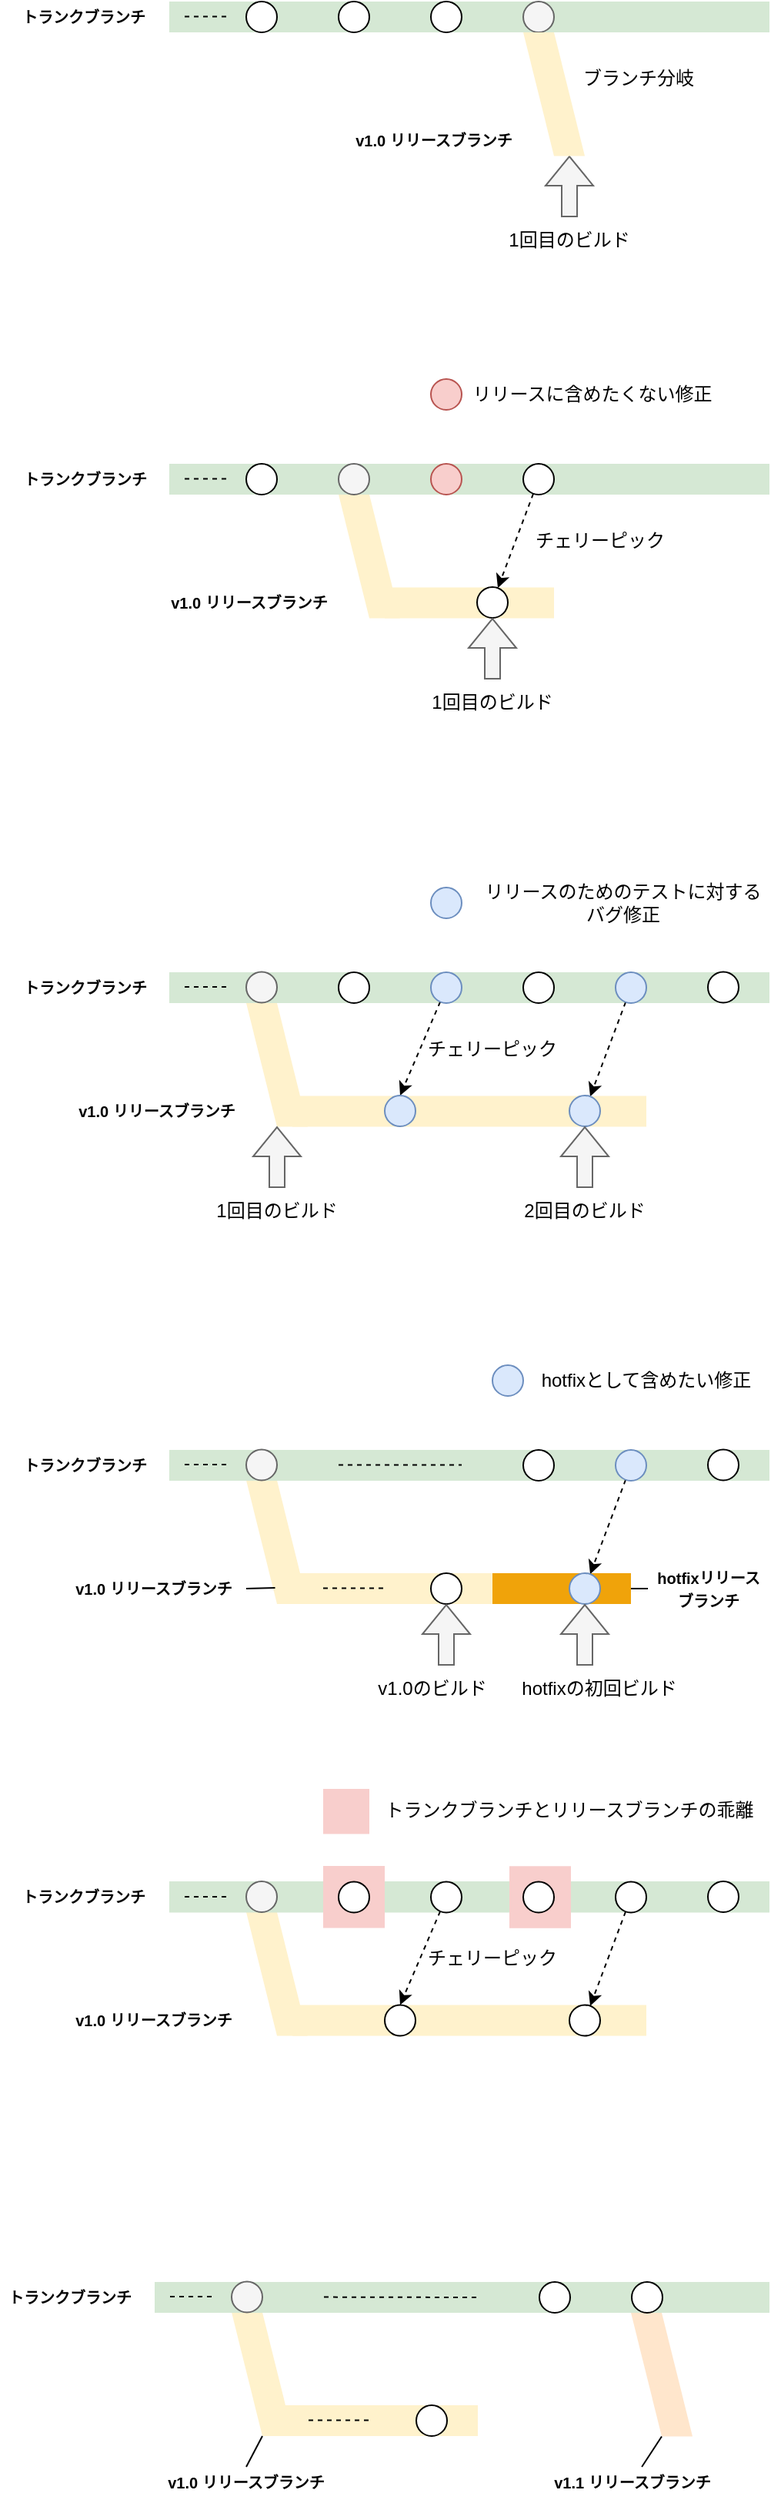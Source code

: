 <mxfile version="24.7.7">
  <diagram name="ページ1" id="_p8y2ZMvJbF9bzFV4q6h">
    <mxGraphModel dx="920" dy="581" grid="1" gridSize="10" guides="1" tooltips="1" connect="1" arrows="1" fold="1" page="1" pageScale="1" pageWidth="827" pageHeight="1169" math="0" shadow="0">
      <root>
        <mxCell id="0" />
        <mxCell id="1" parent="0" />
        <mxCell id="YSzRyxxZKu7olnSzr28_-48" value="" style="group" parent="1" vertex="1" connectable="0">
          <mxGeometry x="390" y="1520" width="100" height="80.25" as="geometry" />
        </mxCell>
        <mxCell id="YSzRyxxZKu7olnSzr28_-45" value="" style="shape=parallelogram;perimeter=parallelogramPerimeter;whiteSpace=wrap;html=1;fixedSize=1;fillColor=#ffe6cc;strokeColor=none;flipH=1;" parent="YSzRyxxZKu7olnSzr28_-48" vertex="1">
          <mxGeometry x="20" width="40" height="80.25" as="geometry" />
        </mxCell>
        <mxCell id="YSzRyxxZKu7olnSzr28_-2" value="" style="rounded=0;whiteSpace=wrap;html=1;fillColor=#f0a30a;strokeColor=none;fontColor=#000000;" parent="1" vertex="1">
          <mxGeometry x="320" y="1040" width="90" height="20" as="geometry" />
        </mxCell>
        <mxCell id="YSzRyxxZKu7olnSzr28_-1" value="" style="group" parent="1" vertex="1" connectable="0">
          <mxGeometry x="160" y="979.75" width="160" height="80.25" as="geometry" />
        </mxCell>
        <mxCell id="HbvzMS01daK5KtU9_YOO-90" value="" style="rounded=0;whiteSpace=wrap;html=1;fillColor=#fff2cc;strokeColor=none;" parent="YSzRyxxZKu7olnSzr28_-1" vertex="1">
          <mxGeometry x="30" y="60.25" width="130" height="20" as="geometry" />
        </mxCell>
        <mxCell id="lpfqvlLdq34NH5uHOWzO-2" value="" style="shape=parallelogram;perimeter=parallelogramPerimeter;whiteSpace=wrap;html=1;fixedSize=1;fillColor=#fff2cc;strokeColor=none;flipH=1;" parent="YSzRyxxZKu7olnSzr28_-1" vertex="1">
          <mxGeometry width="40" height="80.25" as="geometry" />
        </mxCell>
        <mxCell id="lpfqvlLdq34NH5uHOWzO-17" value="" style="group" parent="1" vertex="1" connectable="0">
          <mxGeometry x="220" y="340" width="260" height="80.25" as="geometry" />
        </mxCell>
        <mxCell id="lpfqvlLdq34NH5uHOWzO-18" value="" style="rounded=0;whiteSpace=wrap;html=1;fillColor=#fff2cc;strokeColor=none;" parent="lpfqvlLdq34NH5uHOWzO-17" vertex="1">
          <mxGeometry x="30" y="60.25" width="110" height="20" as="geometry" />
        </mxCell>
        <mxCell id="lpfqvlLdq34NH5uHOWzO-19" value="" style="shape=parallelogram;perimeter=parallelogramPerimeter;whiteSpace=wrap;html=1;fixedSize=1;fillColor=#fff2cc;strokeColor=none;flipH=1;" parent="lpfqvlLdq34NH5uHOWzO-17" vertex="1">
          <mxGeometry width="40" height="80.25" as="geometry" />
        </mxCell>
        <mxCell id="lpfqvlLdq34NH5uHOWzO-12" value="" style="group" parent="1" vertex="1" connectable="0">
          <mxGeometry x="160" y="670" width="260" height="80.25" as="geometry" />
        </mxCell>
        <mxCell id="lpfqvlLdq34NH5uHOWzO-13" value="" style="rounded=0;whiteSpace=wrap;html=1;fillColor=#fff2cc;strokeColor=none;" parent="lpfqvlLdq34NH5uHOWzO-12" vertex="1">
          <mxGeometry x="30" y="60.25" width="230" height="20" as="geometry" />
        </mxCell>
        <mxCell id="lpfqvlLdq34NH5uHOWzO-14" value="" style="shape=parallelogram;perimeter=parallelogramPerimeter;whiteSpace=wrap;html=1;fixedSize=1;fillColor=#fff2cc;strokeColor=none;flipH=1;" parent="lpfqvlLdq34NH5uHOWzO-12" vertex="1">
          <mxGeometry width="40" height="80.25" as="geometry" />
        </mxCell>
        <mxCell id="lpfqvlLdq34NH5uHOWzO-7" value="" style="group" parent="1" vertex="1" connectable="0">
          <mxGeometry x="160" y="1260" width="260" height="80.25" as="geometry" />
        </mxCell>
        <mxCell id="lpfqvlLdq34NH5uHOWzO-4" value="" style="rounded=0;whiteSpace=wrap;html=1;fillColor=#fff2cc;strokeColor=none;" parent="lpfqvlLdq34NH5uHOWzO-7" vertex="1">
          <mxGeometry x="30" y="60.25" width="230" height="20" as="geometry" />
        </mxCell>
        <mxCell id="lpfqvlLdq34NH5uHOWzO-5" value="" style="shape=parallelogram;perimeter=parallelogramPerimeter;whiteSpace=wrap;html=1;fixedSize=1;fillColor=#fff2cc;strokeColor=none;flipH=1;" parent="lpfqvlLdq34NH5uHOWzO-7" vertex="1">
          <mxGeometry width="40" height="80.25" as="geometry" />
        </mxCell>
        <mxCell id="qTluzcmFmL69i6N4RuAm-2" value="" style="rounded=0;whiteSpace=wrap;html=1;fillColor=#d5e8d4;strokeColor=none;" parent="1" vertex="1">
          <mxGeometry x="110" y="1240" width="390" height="20.25" as="geometry" />
        </mxCell>
        <mxCell id="2vuED8A4F-XmMgElCVzB-1" value="" style="rounded=0;whiteSpace=wrap;html=1;fillColor=#f8cecc;strokeColor=none;" parent="1" vertex="1">
          <mxGeometry x="331" y="1230.13" width="40" height="40.25" as="geometry" />
        </mxCell>
        <mxCell id="p1uvAuJWru4tgl7bkKN8-22" value="" style="rounded=0;whiteSpace=wrap;html=1;fillColor=#d5e8d4;strokeColor=none;" parent="1" vertex="1">
          <mxGeometry x="110" y="20" width="390" height="20" as="geometry" />
        </mxCell>
        <mxCell id="qTluzcmFmL69i6N4RuAm-30" value="" style="rounded=0;whiteSpace=wrap;html=1;fillColor=#f8cecc;strokeColor=none;" parent="1" vertex="1">
          <mxGeometry x="210" y="1230" width="40" height="40.25" as="geometry" />
        </mxCell>
        <mxCell id="p1uvAuJWru4tgl7bkKN8-8" value="" style="ellipse;whiteSpace=wrap;html=1;aspect=fixed;" parent="1" vertex="1">
          <mxGeometry x="160" y="20" width="20" height="20" as="geometry" />
        </mxCell>
        <mxCell id="Q-xTxNDlCBi8yUghtBU0-15" value="" style="ellipse;whiteSpace=wrap;html=1;aspect=fixed;" parent="1" vertex="1">
          <mxGeometry x="220" y="20" width="20" height="20" as="geometry" />
        </mxCell>
        <mxCell id="kbSniEzKT8dJjR5d77Om-10" value="" style="ellipse;whiteSpace=wrap;html=1;aspect=fixed;" parent="1" vertex="1">
          <mxGeometry x="280" y="20" width="20" height="20" as="geometry" />
        </mxCell>
        <mxCell id="kbSniEzKT8dJjR5d77Om-11" value="" style="ellipse;whiteSpace=wrap;html=1;aspect=fixed;fillColor=#f5f5f5;strokeColor=#666666;fontColor=#333333;" parent="1" vertex="1">
          <mxGeometry x="340" y="20" width="20" height="20" as="geometry" />
        </mxCell>
        <mxCell id="p1uvAuJWru4tgl7bkKN8-2" value="&lt;font style=&quot;font-size: 10px;&quot;&gt;&lt;b&gt;トランクブランチ&lt;/b&gt;&lt;/font&gt;" style="text;html=1;strokeColor=none;fillColor=none;align=center;verticalAlign=middle;whiteSpace=wrap;rounded=0;" parent="1" vertex="1">
          <mxGeometry x="9" y="19.38" width="91" height="21.25" as="geometry" />
        </mxCell>
        <mxCell id="p1uvAuJWru4tgl7bkKN8-4" value="&lt;b&gt;&lt;font style=&quot;font-size: 10px;&quot;&gt;v1.0 リリースブランチ&lt;/font&gt;&lt;/b&gt;" style="text;html=1;strokeColor=none;fillColor=none;align=center;verticalAlign=middle;whiteSpace=wrap;rounded=0;" parent="1" vertex="1">
          <mxGeometry x="224" y="100.25" width="116" height="20" as="geometry" />
        </mxCell>
        <mxCell id="HbvzMS01daK5KtU9_YOO-7" value="" style="rounded=0;whiteSpace=wrap;html=1;fillColor=#d5e8d4;strokeColor=none;" parent="1" vertex="1">
          <mxGeometry x="110" y="650" width="390" height="20" as="geometry" />
        </mxCell>
        <mxCell id="HbvzMS01daK5KtU9_YOO-16" value="" style="ellipse;whiteSpace=wrap;html=1;aspect=fixed;fillColor=#f5f5f5;fontColor=#333333;strokeColor=#666666;" parent="1" vertex="1">
          <mxGeometry x="160" y="649.75" width="20" height="20" as="geometry" />
        </mxCell>
        <mxCell id="HbvzMS01daK5KtU9_YOO-36" style="rounded=0;orthogonalLoop=1;jettySize=auto;html=1;entryX=0.5;entryY=0;entryDx=0;entryDy=0;dashed=1;" parent="1" source="HbvzMS01daK5KtU9_YOO-23" target="HbvzMS01daK5KtU9_YOO-33" edge="1">
          <mxGeometry relative="1" as="geometry" />
        </mxCell>
        <mxCell id="HbvzMS01daK5KtU9_YOO-23" value="" style="ellipse;whiteSpace=wrap;html=1;aspect=fixed;fillColor=#dae8fc;strokeColor=#6c8ebf;" parent="1" vertex="1">
          <mxGeometry x="280" y="650" width="20" height="20" as="geometry" />
        </mxCell>
        <mxCell id="HbvzMS01daK5KtU9_YOO-25" value="" style="ellipse;whiteSpace=wrap;html=1;aspect=fixed;" parent="1" vertex="1">
          <mxGeometry x="340" y="650" width="20" height="20" as="geometry" />
        </mxCell>
        <mxCell id="HbvzMS01daK5KtU9_YOO-37" style="rounded=0;orthogonalLoop=1;jettySize=auto;html=1;dashed=1;" parent="1" source="HbvzMS01daK5KtU9_YOO-26" target="HbvzMS01daK5KtU9_YOO-34" edge="1">
          <mxGeometry relative="1" as="geometry" />
        </mxCell>
        <mxCell id="HbvzMS01daK5KtU9_YOO-26" value="" style="ellipse;whiteSpace=wrap;html=1;aspect=fixed;fillColor=#dae8fc;strokeColor=#6c8ebf;" parent="1" vertex="1">
          <mxGeometry x="400" y="650" width="20" height="20" as="geometry" />
        </mxCell>
        <mxCell id="HbvzMS01daK5KtU9_YOO-29" value="" style="ellipse;whiteSpace=wrap;html=1;aspect=fixed;" parent="1" vertex="1">
          <mxGeometry x="460" y="649.75" width="20" height="20" as="geometry" />
        </mxCell>
        <mxCell id="HbvzMS01daK5KtU9_YOO-33" value="" style="ellipse;whiteSpace=wrap;html=1;aspect=fixed;fillColor=#dae8fc;strokeColor=#6c8ebf;" parent="1" vertex="1">
          <mxGeometry x="250" y="730" width="20" height="20" as="geometry" />
        </mxCell>
        <mxCell id="HbvzMS01daK5KtU9_YOO-34" value="" style="ellipse;whiteSpace=wrap;html=1;aspect=fixed;fillColor=#dae8fc;strokeColor=#6c8ebf;" parent="1" vertex="1">
          <mxGeometry x="370" y="730" width="20" height="20" as="geometry" />
        </mxCell>
        <mxCell id="HbvzMS01daK5KtU9_YOO-39" value="" style="ellipse;whiteSpace=wrap;html=1;aspect=fixed;fillColor=#dae8fc;strokeColor=#6c8ebf;" parent="1" vertex="1">
          <mxGeometry x="280" y="595" width="20" height="20" as="geometry" />
        </mxCell>
        <mxCell id="HbvzMS01daK5KtU9_YOO-40" value="リリースのためのテストに対するバグ修正" style="text;html=1;align=center;verticalAlign=middle;whiteSpace=wrap;rounded=0;" parent="1" vertex="1">
          <mxGeometry x="310" y="590" width="190" height="30" as="geometry" />
        </mxCell>
        <mxCell id="HbvzMS01daK5KtU9_YOO-46" value="チェリーピック" style="text;html=1;align=center;verticalAlign=middle;whiteSpace=wrap;rounded=0;" parent="1" vertex="1">
          <mxGeometry x="270" y="685" width="100" height="30" as="geometry" />
        </mxCell>
        <mxCell id="HbvzMS01daK5KtU9_YOO-47" value="" style="ellipse;whiteSpace=wrap;html=1;aspect=fixed;" parent="1" vertex="1">
          <mxGeometry x="220" y="650" width="20" height="20" as="geometry" />
        </mxCell>
        <mxCell id="HbvzMS01daK5KtU9_YOO-51" value="" style="rounded=0;whiteSpace=wrap;html=1;fillColor=#d5e8d4;strokeColor=none;" parent="1" vertex="1">
          <mxGeometry x="110" y="320" width="390" height="20" as="geometry" />
        </mxCell>
        <mxCell id="HbvzMS01daK5KtU9_YOO-54" value="" style="ellipse;whiteSpace=wrap;html=1;aspect=fixed;" parent="1" vertex="1">
          <mxGeometry x="160" y="320" width="20" height="20" as="geometry" />
        </mxCell>
        <mxCell id="HbvzMS01daK5KtU9_YOO-56" value="" style="ellipse;whiteSpace=wrap;html=1;aspect=fixed;fillColor=#f5f5f5;fontColor=#333333;strokeColor=#666666;" parent="1" vertex="1">
          <mxGeometry x="220" y="320" width="20" height="20" as="geometry" />
        </mxCell>
        <mxCell id="HbvzMS01daK5KtU9_YOO-58" value="" style="ellipse;whiteSpace=wrap;html=1;aspect=fixed;fillColor=#f8cecc;strokeColor=#b85450;" parent="1" vertex="1">
          <mxGeometry x="280" y="320" width="20" height="20" as="geometry" />
        </mxCell>
        <mxCell id="HbvzMS01daK5KtU9_YOO-64" style="rounded=0;orthogonalLoop=1;jettySize=auto;html=1;dashed=1;" parent="1" source="HbvzMS01daK5KtU9_YOO-60" target="HbvzMS01daK5KtU9_YOO-63" edge="1">
          <mxGeometry relative="1" as="geometry" />
        </mxCell>
        <mxCell id="HbvzMS01daK5KtU9_YOO-60" value="" style="ellipse;whiteSpace=wrap;html=1;aspect=fixed;" parent="1" vertex="1">
          <mxGeometry x="340" y="320" width="20" height="20" as="geometry" />
        </mxCell>
        <mxCell id="HbvzMS01daK5KtU9_YOO-63" value="" style="ellipse;whiteSpace=wrap;html=1;aspect=fixed;" parent="1" vertex="1">
          <mxGeometry x="310" y="400" width="20" height="20" as="geometry" />
        </mxCell>
        <mxCell id="HbvzMS01daK5KtU9_YOO-65" value="チェリーピック" style="text;html=1;align=center;verticalAlign=middle;whiteSpace=wrap;rounded=0;" parent="1" vertex="1">
          <mxGeometry x="340" y="355" width="100" height="30" as="geometry" />
        </mxCell>
        <mxCell id="HbvzMS01daK5KtU9_YOO-66" value="" style="ellipse;whiteSpace=wrap;html=1;aspect=fixed;fillColor=#f8cecc;strokeColor=#b85450;" parent="1" vertex="1">
          <mxGeometry x="280" y="265" width="20" height="20" as="geometry" />
        </mxCell>
        <mxCell id="HbvzMS01daK5KtU9_YOO-67" value="リリースに含めたくない修正" style="text;html=1;align=center;verticalAlign=middle;whiteSpace=wrap;rounded=0;fontFamily=Helvetica;fontSize=12;fontColor=default;" parent="1" vertex="1">
          <mxGeometry x="300" y="260" width="170" height="30" as="geometry" />
        </mxCell>
        <mxCell id="HbvzMS01daK5KtU9_YOO-68" value="" style="shape=flexArrow;endArrow=classic;html=1;rounded=0;fillColor=#f5f5f5;strokeColor=#666666;" parent="1" edge="1">
          <mxGeometry width="50" height="50" relative="1" as="geometry">
            <mxPoint x="370" y="160" as="sourcePoint" />
            <mxPoint x="370" y="120" as="targetPoint" />
          </mxGeometry>
        </mxCell>
        <mxCell id="HbvzMS01daK5KtU9_YOO-69" value="1回目のビルド" style="text;html=1;align=center;verticalAlign=middle;whiteSpace=wrap;rounded=0;fontFamily=Helvetica;fontSize=12;fontColor=default;" parent="1" vertex="1">
          <mxGeometry x="320" y="160" width="100" height="30" as="geometry" />
        </mxCell>
        <mxCell id="HbvzMS01daK5KtU9_YOO-82" value="" style="shape=flexArrow;endArrow=classic;html=1;rounded=0;fillColor=#f5f5f5;strokeColor=#666666;" parent="1" edge="1">
          <mxGeometry width="50" height="50" relative="1" as="geometry">
            <mxPoint x="320" y="460" as="sourcePoint" />
            <mxPoint x="320" y="420" as="targetPoint" />
          </mxGeometry>
        </mxCell>
        <mxCell id="HbvzMS01daK5KtU9_YOO-83" value="1回目のビルド" style="text;html=1;align=center;verticalAlign=middle;whiteSpace=wrap;rounded=0;fontFamily=Helvetica;fontSize=12;fontColor=default;" parent="1" vertex="1">
          <mxGeometry x="270" y="460" width="100" height="30" as="geometry" />
        </mxCell>
        <mxCell id="HbvzMS01daK5KtU9_YOO-84" value="" style="shape=flexArrow;endArrow=classic;html=1;rounded=0;fillColor=#f5f5f5;strokeColor=#666666;" parent="1" edge="1">
          <mxGeometry width="50" height="50" relative="1" as="geometry">
            <mxPoint x="180" y="790" as="sourcePoint" />
            <mxPoint x="180" y="750" as="targetPoint" />
          </mxGeometry>
        </mxCell>
        <mxCell id="HbvzMS01daK5KtU9_YOO-85" value="1回目のビルド" style="text;html=1;align=center;verticalAlign=middle;whiteSpace=wrap;rounded=0;fontFamily=Helvetica;fontSize=12;fontColor=default;" parent="1" vertex="1">
          <mxGeometry x="130" y="790" width="100" height="30" as="geometry" />
        </mxCell>
        <mxCell id="HbvzMS01daK5KtU9_YOO-86" value="" style="shape=flexArrow;endArrow=classic;html=1;rounded=0;fillColor=#f5f5f5;strokeColor=#666666;" parent="1" edge="1">
          <mxGeometry width="50" height="50" relative="1" as="geometry">
            <mxPoint x="380" y="790" as="sourcePoint" />
            <mxPoint x="380" y="750" as="targetPoint" />
          </mxGeometry>
        </mxCell>
        <mxCell id="HbvzMS01daK5KtU9_YOO-87" value="2回目のビルド" style="text;html=1;align=center;verticalAlign=middle;whiteSpace=wrap;rounded=0;fontFamily=Helvetica;fontSize=12;fontColor=default;" parent="1" vertex="1">
          <mxGeometry x="330" y="790" width="100" height="30" as="geometry" />
        </mxCell>
        <mxCell id="HbvzMS01daK5KtU9_YOO-89" value="ブランチ分岐" style="text;html=1;align=center;verticalAlign=middle;whiteSpace=wrap;rounded=0;fontFamily=Helvetica;fontSize=12;fontColor=default;" parent="1" vertex="1">
          <mxGeometry x="370" y="55" width="90" height="30" as="geometry" />
        </mxCell>
        <mxCell id="HbvzMS01daK5KtU9_YOO-91" value="" style="rounded=0;whiteSpace=wrap;html=1;fillColor=#d5e8d4;strokeColor=none;" parent="1" vertex="1">
          <mxGeometry x="110" y="960" width="390" height="20" as="geometry" />
        </mxCell>
        <mxCell id="HbvzMS01daK5KtU9_YOO-94" value="" style="ellipse;whiteSpace=wrap;html=1;aspect=fixed;fillColor=#f5f5f5;fontColor=#333333;strokeColor=#666666;" parent="1" vertex="1">
          <mxGeometry x="160" y="959.75" width="20" height="20" as="geometry" />
        </mxCell>
        <mxCell id="YSzRyxxZKu7olnSzr28_-3" style="rounded=0;orthogonalLoop=1;jettySize=auto;html=1;entryX=0.531;entryY=0.869;entryDx=0;entryDy=0;endArrow=none;endFill=0;exitX=1;exitY=0.5;exitDx=0;exitDy=0;entryPerimeter=0;" parent="1" source="HbvzMS01daK5KtU9_YOO-96" target="lpfqvlLdq34NH5uHOWzO-2" edge="1">
          <mxGeometry relative="1" as="geometry" />
        </mxCell>
        <mxCell id="HbvzMS01daK5KtU9_YOO-96" value="&lt;b&gt;&lt;font style=&quot;font-size: 10px;&quot;&gt;v1.0 リリースブランチ&lt;/font&gt;&lt;/b&gt;" style="text;html=1;strokeColor=none;fillColor=none;align=center;verticalAlign=middle;whiteSpace=wrap;rounded=0;" parent="1" vertex="1">
          <mxGeometry x="40" y="1040" width="120" height="20" as="geometry" />
        </mxCell>
        <mxCell id="HbvzMS01daK5KtU9_YOO-102" value="" style="ellipse;whiteSpace=wrap;html=1;aspect=fixed;" parent="1" vertex="1">
          <mxGeometry x="340" y="960" width="20" height="20" as="geometry" />
        </mxCell>
        <mxCell id="HbvzMS01daK5KtU9_YOO-103" style="rounded=0;orthogonalLoop=1;jettySize=auto;html=1;dashed=1;" parent="1" source="HbvzMS01daK5KtU9_YOO-104" target="HbvzMS01daK5KtU9_YOO-109" edge="1">
          <mxGeometry relative="1" as="geometry" />
        </mxCell>
        <mxCell id="HbvzMS01daK5KtU9_YOO-104" value="" style="ellipse;whiteSpace=wrap;html=1;aspect=fixed;fillColor=#dae8fc;strokeColor=#6c8ebf;" parent="1" vertex="1">
          <mxGeometry x="400" y="960" width="20" height="20" as="geometry" />
        </mxCell>
        <mxCell id="HbvzMS01daK5KtU9_YOO-105" value="" style="ellipse;whiteSpace=wrap;html=1;aspect=fixed;" parent="1" vertex="1">
          <mxGeometry x="460" y="959.75" width="20" height="20" as="geometry" />
        </mxCell>
        <mxCell id="HbvzMS01daK5KtU9_YOO-108" value="" style="ellipse;whiteSpace=wrap;html=1;aspect=fixed;" parent="1" vertex="1">
          <mxGeometry x="280" y="1040" width="20" height="20" as="geometry" />
        </mxCell>
        <mxCell id="HbvzMS01daK5KtU9_YOO-109" value="" style="ellipse;whiteSpace=wrap;html=1;aspect=fixed;fillColor=#dae8fc;strokeColor=#6c8ebf;" parent="1" vertex="1">
          <mxGeometry x="370" y="1040" width="20" height="20" as="geometry" />
        </mxCell>
        <mxCell id="HbvzMS01daK5KtU9_YOO-110" value="" style="ellipse;whiteSpace=wrap;html=1;aspect=fixed;fillColor=#dae8fc;strokeColor=#6c8ebf;" parent="1" vertex="1">
          <mxGeometry x="320" y="905" width="20" height="20" as="geometry" />
        </mxCell>
        <mxCell id="HbvzMS01daK5KtU9_YOO-111" value="hotfixとして含めたい修正" style="text;html=1;align=center;verticalAlign=middle;whiteSpace=wrap;rounded=0;" parent="1" vertex="1">
          <mxGeometry x="340" y="900" width="160" height="30" as="geometry" />
        </mxCell>
        <mxCell id="HbvzMS01daK5KtU9_YOO-115" value="" style="shape=flexArrow;endArrow=classic;html=1;rounded=0;fillColor=#f5f5f5;strokeColor=#666666;" parent="1" edge="1">
          <mxGeometry width="50" height="50" relative="1" as="geometry">
            <mxPoint x="290" y="1100" as="sourcePoint" />
            <mxPoint x="290" y="1060" as="targetPoint" />
          </mxGeometry>
        </mxCell>
        <mxCell id="HbvzMS01daK5KtU9_YOO-116" value="v1.0のビルド" style="text;html=1;align=center;verticalAlign=middle;whiteSpace=wrap;rounded=0;fontFamily=Helvetica;fontSize=12;fontColor=default;" parent="1" vertex="1">
          <mxGeometry x="235.5" y="1100" width="90" height="30" as="geometry" />
        </mxCell>
        <mxCell id="HbvzMS01daK5KtU9_YOO-117" value="" style="shape=flexArrow;endArrow=classic;html=1;rounded=0;fillColor=#f5f5f5;strokeColor=#666666;" parent="1" edge="1">
          <mxGeometry width="50" height="50" relative="1" as="geometry">
            <mxPoint x="380" y="1100" as="sourcePoint" />
            <mxPoint x="380" y="1060" as="targetPoint" />
          </mxGeometry>
        </mxCell>
        <mxCell id="HbvzMS01daK5KtU9_YOO-118" value="hotfixの初回ビルド" style="text;html=1;align=center;verticalAlign=middle;whiteSpace=wrap;rounded=0;fontFamily=Helvetica;fontSize=12;fontColor=default;" parent="1" vertex="1">
          <mxGeometry x="330" y="1100" width="119" height="30" as="geometry" />
        </mxCell>
        <mxCell id="HbvzMS01daK5KtU9_YOO-120" value="" style="endArrow=none;html=1;rounded=0;dashed=1;endFill=0;" parent="1" edge="1">
          <mxGeometry width="50" height="50" relative="1" as="geometry">
            <mxPoint x="220" y="969.8" as="sourcePoint" />
            <mxPoint x="300" y="969.8" as="targetPoint" />
          </mxGeometry>
        </mxCell>
        <mxCell id="HbvzMS01daK5KtU9_YOO-123" value="" style="endArrow=none;html=1;rounded=0;dashed=1;endFill=0;" parent="1" edge="1">
          <mxGeometry width="50" height="50" relative="1" as="geometry">
            <mxPoint x="210" y="1049.8" as="sourcePoint" />
            <mxPoint x="250" y="1049.8" as="targetPoint" />
          </mxGeometry>
        </mxCell>
        <mxCell id="qTluzcmFmL69i6N4RuAm-5" value="" style="ellipse;whiteSpace=wrap;html=1;aspect=fixed;fillColor=#f5f5f5;fontColor=#333333;strokeColor=#666666;" parent="1" vertex="1">
          <mxGeometry x="160" y="1240" width="20" height="20" as="geometry" />
        </mxCell>
        <mxCell id="qTluzcmFmL69i6N4RuAm-10" style="rounded=0;orthogonalLoop=1;jettySize=auto;html=1;entryX=0.5;entryY=0;entryDx=0;entryDy=0;dashed=1;" parent="1" source="qTluzcmFmL69i6N4RuAm-11" target="qTluzcmFmL69i6N4RuAm-19" edge="1">
          <mxGeometry relative="1" as="geometry" />
        </mxCell>
        <mxCell id="qTluzcmFmL69i6N4RuAm-11" value="" style="ellipse;whiteSpace=wrap;html=1;aspect=fixed;" parent="1" vertex="1">
          <mxGeometry x="280" y="1240.25" width="20" height="20" as="geometry" />
        </mxCell>
        <mxCell id="qTluzcmFmL69i6N4RuAm-13" value="" style="ellipse;whiteSpace=wrap;html=1;aspect=fixed;" parent="1" vertex="1">
          <mxGeometry x="340" y="1240.25" width="20" height="20" as="geometry" />
        </mxCell>
        <mxCell id="qTluzcmFmL69i6N4RuAm-14" style="rounded=0;orthogonalLoop=1;jettySize=auto;html=1;dashed=1;" parent="1" source="qTluzcmFmL69i6N4RuAm-15" target="qTluzcmFmL69i6N4RuAm-20" edge="1">
          <mxGeometry relative="1" as="geometry" />
        </mxCell>
        <mxCell id="qTluzcmFmL69i6N4RuAm-15" value="" style="ellipse;whiteSpace=wrap;html=1;aspect=fixed;" parent="1" vertex="1">
          <mxGeometry x="400" y="1240.25" width="20" height="20" as="geometry" />
        </mxCell>
        <mxCell id="qTluzcmFmL69i6N4RuAm-16" value="" style="ellipse;whiteSpace=wrap;html=1;aspect=fixed;" parent="1" vertex="1">
          <mxGeometry x="460" y="1240" width="20" height="20" as="geometry" />
        </mxCell>
        <mxCell id="qTluzcmFmL69i6N4RuAm-19" value="" style="ellipse;whiteSpace=wrap;html=1;aspect=fixed;" parent="1" vertex="1">
          <mxGeometry x="250" y="1320.25" width="20" height="20" as="geometry" />
        </mxCell>
        <mxCell id="qTluzcmFmL69i6N4RuAm-20" value="" style="ellipse;whiteSpace=wrap;html=1;aspect=fixed;" parent="1" vertex="1">
          <mxGeometry x="370" y="1320.25" width="20" height="20" as="geometry" />
        </mxCell>
        <mxCell id="qTluzcmFmL69i6N4RuAm-22" value="トランクブランチとリリースブランチの乖離" style="text;html=1;align=center;verticalAlign=middle;whiteSpace=wrap;rounded=0;" parent="1" vertex="1">
          <mxGeometry x="240" y="1179.25" width="260" height="30" as="geometry" />
        </mxCell>
        <mxCell id="qTluzcmFmL69i6N4RuAm-23" value="チェリーピック" style="text;html=1;align=center;verticalAlign=middle;whiteSpace=wrap;rounded=0;" parent="1" vertex="1">
          <mxGeometry x="270" y="1275.25" width="100" height="30" as="geometry" />
        </mxCell>
        <mxCell id="qTluzcmFmL69i6N4RuAm-25" value="" style="ellipse;whiteSpace=wrap;html=1;aspect=fixed;" parent="1" vertex="1">
          <mxGeometry x="220" y="1240.25" width="20" height="20" as="geometry" />
        </mxCell>
        <mxCell id="2vuED8A4F-XmMgElCVzB-2" value="" style="rounded=0;whiteSpace=wrap;html=1;fillColor=#f8cecc;strokeColor=none;" parent="1" vertex="1">
          <mxGeometry x="210" y="1180" width="30" height="29.25" as="geometry" />
        </mxCell>
        <mxCell id="lpfqvlLdq34NH5uHOWzO-10" value="" style="shape=parallelogram;perimeter=parallelogramPerimeter;whiteSpace=wrap;html=1;fixedSize=1;fillColor=#fff2cc;strokeColor=none;flipH=1;" parent="1" vertex="1">
          <mxGeometry x="340" y="40" width="40" height="80.25" as="geometry" />
        </mxCell>
        <mxCell id="lpfqvlLdq34NH5uHOWzO-20" value="" style="endArrow=none;html=1;rounded=0;dashed=1;endFill=0;" parent="1" edge="1">
          <mxGeometry width="50" height="50" relative="1" as="geometry">
            <mxPoint x="120" y="1250" as="sourcePoint" />
            <mxPoint x="150" y="1250" as="targetPoint" />
          </mxGeometry>
        </mxCell>
        <mxCell id="lpfqvlLdq34NH5uHOWzO-21" value="" style="endArrow=none;html=1;rounded=0;dashed=1;endFill=0;" parent="1" edge="1">
          <mxGeometry width="50" height="50" relative="1" as="geometry">
            <mxPoint x="120" y="969.54" as="sourcePoint" />
            <mxPoint x="150" y="969.54" as="targetPoint" />
          </mxGeometry>
        </mxCell>
        <mxCell id="lpfqvlLdq34NH5uHOWzO-22" value="" style="endArrow=none;html=1;rounded=0;dashed=1;endFill=0;" parent="1" edge="1">
          <mxGeometry width="50" height="50" relative="1" as="geometry">
            <mxPoint x="120" y="659.47" as="sourcePoint" />
            <mxPoint x="150" y="659.47" as="targetPoint" />
          </mxGeometry>
        </mxCell>
        <mxCell id="lpfqvlLdq34NH5uHOWzO-23" value="" style="endArrow=none;html=1;rounded=0;dashed=1;endFill=0;" parent="1" edge="1">
          <mxGeometry width="50" height="50" relative="1" as="geometry">
            <mxPoint x="120" y="329.72" as="sourcePoint" />
            <mxPoint x="150" y="329.72" as="targetPoint" />
          </mxGeometry>
        </mxCell>
        <mxCell id="lpfqvlLdq34NH5uHOWzO-24" value="" style="endArrow=none;html=1;rounded=0;dashed=1;endFill=0;" parent="1" edge="1">
          <mxGeometry width="50" height="50" relative="1" as="geometry">
            <mxPoint x="120" y="29.78" as="sourcePoint" />
            <mxPoint x="150" y="29.78" as="targetPoint" />
          </mxGeometry>
        </mxCell>
        <mxCell id="YSzRyxxZKu7olnSzr28_-5" style="rounded=0;orthogonalLoop=1;jettySize=auto;html=1;entryX=1;entryY=0.5;entryDx=0;entryDy=0;endArrow=none;endFill=0;" parent="1" source="YSzRyxxZKu7olnSzr28_-4" target="YSzRyxxZKu7olnSzr28_-2" edge="1">
          <mxGeometry relative="1" as="geometry" />
        </mxCell>
        <mxCell id="YSzRyxxZKu7olnSzr28_-4" value="&lt;font style=&quot;font-size: 10px;&quot;&gt;&lt;b&gt;hotfixリリース&lt;/b&gt;&lt;/font&gt;&lt;div&gt;&lt;font style=&quot;font-size: 10px;&quot;&gt;&lt;b&gt;ブランチ&lt;/b&gt;&lt;/font&gt;&lt;/div&gt;" style="text;html=1;strokeColor=none;fillColor=none;align=center;verticalAlign=middle;whiteSpace=wrap;rounded=0;" parent="1" vertex="1">
          <mxGeometry x="421" y="1030" width="79" height="40" as="geometry" />
        </mxCell>
        <mxCell id="YSzRyxxZKu7olnSzr28_-6" value="&lt;font style=&quot;font-size: 10px;&quot;&gt;&lt;b&gt;トランクブランチ&lt;/b&gt;&lt;/font&gt;" style="text;html=1;strokeColor=none;fillColor=none;align=center;verticalAlign=middle;whiteSpace=wrap;rounded=0;" parent="1" vertex="1">
          <mxGeometry x="9.5" y="319.38" width="91" height="21.25" as="geometry" />
        </mxCell>
        <mxCell id="YSzRyxxZKu7olnSzr28_-7" value="&lt;b&gt;&lt;font style=&quot;font-size: 10px;&quot;&gt;v1.0 リリースブランチ&lt;/font&gt;&lt;/b&gt;" style="text;html=1;strokeColor=none;fillColor=none;align=center;verticalAlign=middle;whiteSpace=wrap;rounded=0;" parent="1" vertex="1">
          <mxGeometry x="104" y="400" width="116" height="20" as="geometry" />
        </mxCell>
        <mxCell id="YSzRyxxZKu7olnSzr28_-8" value="&lt;font style=&quot;font-size: 10px;&quot;&gt;&lt;b&gt;トランクブランチ&lt;/b&gt;&lt;/font&gt;" style="text;html=1;strokeColor=none;fillColor=none;align=center;verticalAlign=middle;whiteSpace=wrap;rounded=0;" parent="1" vertex="1">
          <mxGeometry x="9.5" y="649.37" width="91" height="21.25" as="geometry" />
        </mxCell>
        <mxCell id="YSzRyxxZKu7olnSzr28_-9" value="&lt;b&gt;&lt;font style=&quot;font-size: 10px;&quot;&gt;v1.0 リリースブランチ&lt;/font&gt;&lt;/b&gt;" style="text;html=1;strokeColor=none;fillColor=none;align=center;verticalAlign=middle;whiteSpace=wrap;rounded=0;" parent="1" vertex="1">
          <mxGeometry x="44" y="730" width="116" height="20" as="geometry" />
        </mxCell>
        <mxCell id="YSzRyxxZKu7olnSzr28_-10" value="&lt;font style=&quot;font-size: 10px;&quot;&gt;&lt;b&gt;トランクブランチ&lt;/b&gt;&lt;/font&gt;" style="text;html=1;strokeColor=none;fillColor=none;align=center;verticalAlign=middle;whiteSpace=wrap;rounded=0;" parent="1" vertex="1">
          <mxGeometry x="9.5" y="959.38" width="91" height="21.25" as="geometry" />
        </mxCell>
        <mxCell id="YSzRyxxZKu7olnSzr28_-11" value="&lt;font style=&quot;font-size: 10px;&quot;&gt;&lt;b&gt;トランクブランチ&lt;/b&gt;&lt;/font&gt;" style="text;html=1;strokeColor=none;fillColor=none;align=center;verticalAlign=middle;whiteSpace=wrap;rounded=0;" parent="1" vertex="1">
          <mxGeometry x="9" y="1239.63" width="91" height="21.25" as="geometry" />
        </mxCell>
        <mxCell id="YSzRyxxZKu7olnSzr28_-12" value="&lt;b&gt;&lt;font style=&quot;font-size: 10px;&quot;&gt;v1.0 リリースブランチ&lt;/font&gt;&lt;/b&gt;" style="text;html=1;strokeColor=none;fillColor=none;align=center;verticalAlign=middle;whiteSpace=wrap;rounded=0;" parent="1" vertex="1">
          <mxGeometry x="40" y="1320.25" width="120" height="20" as="geometry" />
        </mxCell>
        <mxCell id="YSzRyxxZKu7olnSzr28_-15" value="" style="group" parent="1" vertex="1" connectable="0">
          <mxGeometry x="150.5" y="1519.75" width="160" height="80.25" as="geometry" />
        </mxCell>
        <mxCell id="YSzRyxxZKu7olnSzr28_-16" value="" style="rounded=0;whiteSpace=wrap;html=1;fillColor=#fff2cc;strokeColor=none;" parent="YSzRyxxZKu7olnSzr28_-15" vertex="1">
          <mxGeometry x="30" y="60.25" width="130" height="20" as="geometry" />
        </mxCell>
        <mxCell id="YSzRyxxZKu7olnSzr28_-17" value="" style="shape=parallelogram;perimeter=parallelogramPerimeter;whiteSpace=wrap;html=1;fixedSize=1;fillColor=#fff2cc;strokeColor=none;flipH=1;" parent="YSzRyxxZKu7olnSzr28_-15" vertex="1">
          <mxGeometry width="40" height="80.25" as="geometry" />
        </mxCell>
        <mxCell id="YSzRyxxZKu7olnSzr28_-18" value="" style="rounded=0;whiteSpace=wrap;html=1;fillColor=#d5e8d4;strokeColor=none;" parent="1" vertex="1">
          <mxGeometry x="100.5" y="1500" width="399.5" height="20" as="geometry" />
        </mxCell>
        <mxCell id="YSzRyxxZKu7olnSzr28_-19" value="" style="ellipse;whiteSpace=wrap;html=1;aspect=fixed;fillColor=#f5f5f5;fontColor=#333333;strokeColor=#666666;" parent="1" vertex="1">
          <mxGeometry x="150.5" y="1499.75" width="20" height="20" as="geometry" />
        </mxCell>
        <mxCell id="YSzRyxxZKu7olnSzr28_-20" style="rounded=0;orthogonalLoop=1;jettySize=auto;html=1;entryX=0.5;entryY=1;entryDx=0;entryDy=0;endArrow=none;endFill=0;exitX=0.5;exitY=0;exitDx=0;exitDy=0;" parent="1" source="YSzRyxxZKu7olnSzr28_-21" target="YSzRyxxZKu7olnSzr28_-17" edge="1">
          <mxGeometry relative="1" as="geometry" />
        </mxCell>
        <mxCell id="YSzRyxxZKu7olnSzr28_-21" value="&lt;b&gt;&lt;font style=&quot;font-size: 10px;&quot;&gt;v1.0 リリースブランチ&lt;/font&gt;&lt;/b&gt;" style="text;html=1;strokeColor=none;fillColor=none;align=center;verticalAlign=middle;whiteSpace=wrap;rounded=0;" parent="1" vertex="1">
          <mxGeometry x="100" y="1620" width="120" height="20" as="geometry" />
        </mxCell>
        <mxCell id="YSzRyxxZKu7olnSzr28_-22" value="" style="ellipse;whiteSpace=wrap;html=1;aspect=fixed;" parent="1" vertex="1">
          <mxGeometry x="350.5" y="1500" width="20" height="20" as="geometry" />
        </mxCell>
        <mxCell id="YSzRyxxZKu7olnSzr28_-24" value="" style="ellipse;whiteSpace=wrap;html=1;aspect=fixed;" parent="1" vertex="1">
          <mxGeometry x="410.5" y="1500" width="20" height="20" as="geometry" />
        </mxCell>
        <mxCell id="YSzRyxxZKu7olnSzr28_-26" value="" style="ellipse;whiteSpace=wrap;html=1;aspect=fixed;" parent="1" vertex="1">
          <mxGeometry x="270.5" y="1580" width="20" height="20" as="geometry" />
        </mxCell>
        <mxCell id="YSzRyxxZKu7olnSzr28_-34" value="" style="endArrow=none;html=1;rounded=0;dashed=1;endFill=0;" parent="1" edge="1">
          <mxGeometry width="50" height="50" relative="1" as="geometry">
            <mxPoint x="210.5" y="1509.8" as="sourcePoint" />
            <mxPoint x="310" y="1510" as="targetPoint" />
          </mxGeometry>
        </mxCell>
        <mxCell id="YSzRyxxZKu7olnSzr28_-35" value="" style="endArrow=none;html=1;rounded=0;dashed=1;endFill=0;" parent="1" edge="1">
          <mxGeometry width="50" height="50" relative="1" as="geometry">
            <mxPoint x="200.5" y="1589.8" as="sourcePoint" />
            <mxPoint x="240.5" y="1589.8" as="targetPoint" />
          </mxGeometry>
        </mxCell>
        <mxCell id="YSzRyxxZKu7olnSzr28_-36" value="" style="endArrow=none;html=1;rounded=0;dashed=1;endFill=0;" parent="1" edge="1">
          <mxGeometry width="50" height="50" relative="1" as="geometry">
            <mxPoint x="110.5" y="1509.54" as="sourcePoint" />
            <mxPoint x="140.5" y="1509.54" as="targetPoint" />
          </mxGeometry>
        </mxCell>
        <mxCell id="YSzRyxxZKu7olnSzr28_-39" value="&lt;font style=&quot;font-size: 10px;&quot;&gt;&lt;b&gt;トランクブランチ&lt;/b&gt;&lt;/font&gt;" style="text;html=1;strokeColor=none;fillColor=none;align=center;verticalAlign=middle;whiteSpace=wrap;rounded=0;" parent="1" vertex="1">
          <mxGeometry y="1499.38" width="91" height="21.25" as="geometry" />
        </mxCell>
        <mxCell id="YSzRyxxZKu7olnSzr28_-49" style="rounded=0;orthogonalLoop=1;jettySize=auto;html=1;entryX=0.5;entryY=1;entryDx=0;entryDy=0;endArrow=none;endFill=0;" parent="1" source="YSzRyxxZKu7olnSzr28_-46" target="YSzRyxxZKu7olnSzr28_-45" edge="1">
          <mxGeometry relative="1" as="geometry" />
        </mxCell>
        <mxCell id="YSzRyxxZKu7olnSzr28_-46" value="&lt;b&gt;&lt;font style=&quot;font-size: 10px;&quot;&gt;v1.1 リリースブランチ&lt;/font&gt;&lt;/b&gt;" style="text;html=1;strokeColor=none;fillColor=none;align=center;verticalAlign=middle;whiteSpace=wrap;rounded=0;" parent="1" vertex="1">
          <mxGeometry x="350.5" y="1620" width="120" height="20" as="geometry" />
        </mxCell>
      </root>
    </mxGraphModel>
  </diagram>
</mxfile>
